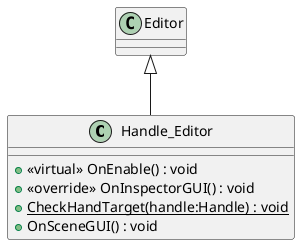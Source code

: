 @startuml
class Handle_Editor {
    + <<virtual>> OnEnable() : void
    + <<override>> OnInspectorGUI() : void
    + {static} CheckHandTarget(handle:Handle) : void
    + OnSceneGUI() : void
}
Editor <|-- Handle_Editor
@enduml
